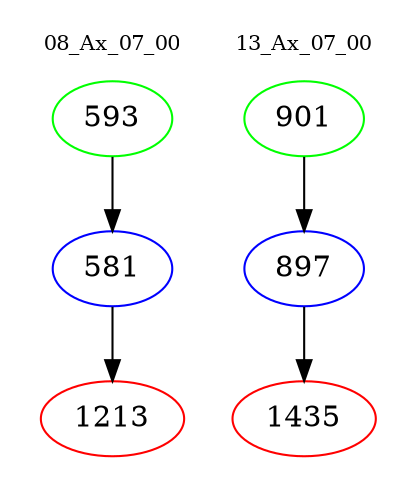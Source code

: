 digraph{
subgraph cluster_0 {
color = white
label = "08_Ax_07_00";
fontsize=10;
T0_593 [label="593", color="green"]
T0_593 -> T0_581 [color="black"]
T0_581 [label="581", color="blue"]
T0_581 -> T0_1213 [color="black"]
T0_1213 [label="1213", color="red"]
}
subgraph cluster_1 {
color = white
label = "13_Ax_07_00";
fontsize=10;
T1_901 [label="901", color="green"]
T1_901 -> T1_897 [color="black"]
T1_897 [label="897", color="blue"]
T1_897 -> T1_1435 [color="black"]
T1_1435 [label="1435", color="red"]
}
}
